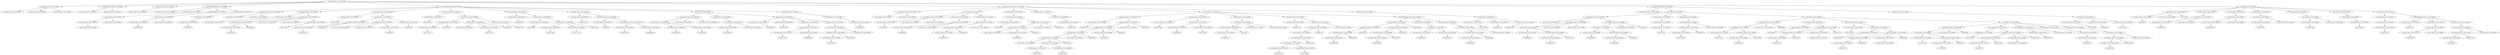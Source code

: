 strict digraph  {
<_ast.alias object at 0xa17b90bd0>;
<_ast.alias object at 0xa17b90b10>;
<_ast.alias object at 0xa17b90b50>;
<_ast.Import object at 0xa1b7d8a50>;
<_ast.alias object at 0xa17b90ad0>;
<_ast.alias object at 0xa17b90a10>;
<_ast.ImportFrom object at 0xa17b90a90>;
<_ast.alias object at 0xa17b90a50>;
<_ast.Import object at 0xa24c7b850>;
<_ast.arguments object at 0xa17b909d0>;
<_ast.Load object at 0x10295c1d0>;
<_ast.Name object at 0xa17b90890>;
<_ast.Str object at 0xa17b908d0>;
<_ast.Call object at 0xa17b90950>;
<_ast.Expr object at 0xa17b90910>;
<_ast.Name object at 0xa17b90790>;
Load9465809;
<_ast.Str object at 0xa17b907d0>;
<_ast.Call object at 0xa17b90850>;
<_ast.Expr object at 0xa17b90810>;
<_ast.Name object at 0xa17b90690>;
Load3080432;
<_ast.Call object at 0xa17b90750>;
<_ast.Expr object at 0xa17b90710>;
<_ast.FunctionDef object at 0xa17b90990>;
<_ast.arg object at 0xa17b90610>;
<_ast.arg object at 0xa17b90650>;
<_ast.arguments object at 0xa17b906d0>;
<_ast.Store object at 0x10295c290>;
<_ast.Name object at 0xa17b90510>;
<_ast.Name object at 0xa17b904d0>;
Load3441431;
<_ast.Attribute object at 0xa17b90490>;
Load4056948;
<_ast.Str object at 0xa17b90410>;
<_ast.Str object at 0xa17b90450>;
<_ast.Name object at 0xa17b90390>;
Load6759965;
<_ast.Call object at 0xa17b90550>;
<_ast.Assign object at 0xa17b905d0>;
<_ast.Name object at 0xa17b903d0>;
Store8748487;
<_ast.Name object at 0xa17b90290>;
Load3679025;
<_ast.Attribute object at 0xa17b90350>;
Load5941481;
<_ast.Str object at 0xa17b90210>;
<_ast.Add object at 0x10295cc90>;
<_ast.Name object at 0xa17b90250>;
Load264076;
<_ast.BinOp object at 0xa17b902d0>;
<_ast.Name object at 0xa1cd97cd0>;
Load3681558;
<_ast.Call object at 0xa17b90310>;
<_ast.Assign object at 0xa178e2290>;
<_ast.Name object at 0xa17b901d0>;
Store4451452;
<_ast.Name object at 0xa17b90090>;
Load1782323;
<_ast.Attribute object at 0xa17b90050>;
Load1840849;
<_ast.Str object at 0xa1b2ace50>;
<_ast.Name object at 0xa221fd610>;
Load3780172;
<_ast.BinOp object at 0xa32fb5e90>;
Add4296637;
<_ast.Name object at 0xa24af7710>;
Load4317610;
<_ast.Call object at 0xa17b900d0>;
<_ast.Assign object at 0xa17b90190>;
<_ast.Name object at 0xa1b2ba110>;
Store5483953;
<_ast.Name object at 0xa24b24050>;
Load7866308;
<_ast.Name object at 0xa1697eb10>;
Load9174635;
<_ast.Name object at 0xa24af6250>;
Load7777916;
<_ast.BinOp object at 0xa32fe0ed0>;
Add2136414;
<_ast.Call object at 0xa24b03050>;
<_ast.Assign object at 0xa1b2bac10>;
<_ast.Name object at 0xa24af2510>;
Store4113705;
<_ast.Name object at 0xa24af2390>;
Load886959;
<_ast.Name object at 0xa24af2810>;
Store5079240;
<_ast.Name object at 0xa24b04650>;
Load9384289;
<_ast.comprehension object at 0xa24af2750>;
<_ast.ListComp object at 0xa24af2050>;
<_ast.Assign object at 0xa24b2d150>;
<_ast.Name object at 0xa24b0b150>;
Load3204545;
<_ast.Name object at 0xa24b0bb90>;
Load5979653;
<_ast.Call object at 0xa24b0c450>;
<_ast.Eq object at 0x102961a90>;
<_ast.Num object at 0xa24b0b190>;
<_ast.Compare object at 0xa24b0c510>;
<_ast.Name object at 0xa24c7abd0>;
Load4689510;
<_ast.Str object at 0xa24c9a350>;
<_ast.Call object at 0xa24b22d50>;
<_ast.Expr object at 0xa32fc03d0>;
<_ast.Name object at 0xa1cdcb6d0>;
Store9636611;
<_ast.Name object at 0xa24b09310>;
Load5883599;
<_ast.Name object at 0xa17b94cd0>;
Load1122793;
<_ast.Name object at 0xa17b94850>;
Load6539461;
<_ast.Call object at 0xa17b94a10>;
<_ast.Expr object at 0xa17b942d0>;
<_ast.Name object at 0xa17b9c8d0>;
Load5207059;
<_ast.Attribute object at 0xa17b9c950>;
Load5250808;
<_ast.Num object at 0xa17b9c910>;
<_ast.Call object at 0xa19f05990>;
<_ast.Expr object at 0xa17b94a90>;
<_ast.For object at 0xa20d5b750>;
<_ast.If object at 0xa1b2cc2d0>;
<_ast.Name object at 0xa17b9c7d0>;
Load1828340;
<_ast.Call object at 0xa17b9c890>;
<_ast.Expr object at 0xa17b9c850>;
<_ast.FunctionDef object at 0xa175b4810>;
<_ast.arg object at 0xa17b9c790>;
<_ast.arg object at 0xa17b9c6d0>;
<_ast.arguments object at 0xa17b9c750>;
<_ast.Name object at 0xa17b9c690>;
Load4194385;
<_ast.Gt object at 0x102961d90>;
<_ast.Num object at 0xa17b9c5d0>;
<_ast.Compare object at 0xa17b9c650>;
<_ast.Name object at 0xa17b9c590>;
Load995934;
<_ast.Str object at 0xa17b9c4d0>;
<_ast.Call object at 0xa17b9c550>;
<_ast.Expr object at 0xa17b9c610>;
<_ast.Name object at 0xa17b9c3d0>;
Load4817919;
<_ast.Attribute object at 0xa17b9c490>;
Load3861395;
<_ast.Num object at 0xa17b9c410>;
<_ast.Call object at 0xa17b9c450>;
<_ast.Expr object at 0xa17b9c510>;
<_ast.If object at 0xa17b9c710>;
<_ast.Name object at 0xa17b9c2d0>;
Load5676924;
<_ast.Str object at 0xa17b9c290>;
<_ast.Name object at 0xa17b9c1d0>;
Load8656791;
<_ast.BinOp object at 0xa17b9c250>;
Add8952172;
<_ast.Str object at 0xa17b9c210>;
<_ast.BinOp object at 0xa17b9c310>;
Add3955793;
<_ast.Call object at 0xa17b9c390>;
<_ast.Expr object at 0xa17b9c350>;
<_ast.Name object at 0xa17b9c0d0>;
Load8976229;
<_ast.Call object at 0xa17b9c190>;
<_ast.Expr object at 0xa17b9c150>;
<_ast.Name object at 0xa17b9c090>;
Store8083701;
<_ast.Str object at 0xa17b9cb90>;
<_ast.Name object at 0xa17b9cc10>;
Load9796355;
<_ast.Name object at 0xa17b9cb50>;
Load9015388;
<_ast.Call object at 0xa17b9cad0>;
<_ast.BinOp object at 0xa17b9ca50>;
Add6005381;
<_ast.Str object at 0xa17b9cc90>;
<_ast.BinOp object at 0xa17b9cb10>;
Add5983415;
<_ast.Name object at 0xa17b9cbd0>;
Load7754579;
<_ast.BinOp object at 0xa17b9c050>;
Add326297;
<_ast.Str object at 0xa17b9cd10>;
<_ast.BinOp object at 0xa17b9ca90>;
Add3858741;
<_ast.Assign object at 0xa17b9ca10>;
<_ast.Name object at 0xa17b9cd90>;
Store3470904;
<_ast.Name object at 0xa17b9ce10>;
Load7369632;
<_ast.Name object at 0xa17b9cd50>;
Load7078208;
<_ast.Call object at 0xa17b9ccd0>;
<_ast.Assign object at 0xa17b9cc50>;
<_ast.Name object at 0xa17b9ce50>;
Load5542041;
<_ast.Attribute object at 0xa17b9cf10>;
Load414492;
<_ast.Str object at 0xa17b9cf90>;
<_ast.Str object at 0xa17b9ced0>;
<_ast.Call object at 0xa17b9cdd0>;
<_ast.Expr object at 0xa17b9ce90>;
<_ast.Name object at 0xa17b9cf50>;
Store6374051;
<_ast.Name object at 0xa17ba8150>;
Load1690645;
<_ast.Name object at 0xa17ba8090>;
Load1106820;
<_ast.Call object at 0xa17ba8050>;
<_ast.Attribute object at 0xa17ba80d0>;
Load8214476;
<_ast.Call object at 0xa17ba8b50>;
<_ast.Attribute object at 0xa17ba8b10>;
Load8651750;
<_ast.Str object at 0xa17ba81d0>;
<_ast.Call object at 0xa17ba8c10>;
<_ast.Assign object at 0xa17b9cfd0>;
<_ast.Name object at 0xa17ba8210>;
Load9826244;
<_ast.Attribute object at 0xa17ba82d0>;
Load8575430;
<_ast.Attribute object at 0xa17ba8190>;
Load1326184;
<_ast.Name object at 0xa17ba83d0>;
Load1939383;
<_ast.Attribute object at 0xa17ba8290>;
Load5367445;
<_ast.Attribute object at 0xa17ba8350>;
Load6532659;
<_ast.Tuple object at 0xa17ba8250>;
Load5064485;
<_ast.Name object at 0xa17ba8310>;
Load6946164;
<_ast.Name object at 0xa17ba8450>;
Load7833278;
<_ast.Call object at 0xa1b74df90>;
<_ast.Expr object at 0xa214fb810>;
<_ast.Name object at 0xa17ba8550>;
Load6063657;
<_ast.Attribute object at 0xa17ba8410>;
Load5568640;
<_ast.Num object at 0xa17ba8490>;
<_ast.Call object at 0xa17ba84d0>;
<_ast.Expr object at 0xa17ba8390>;
<_ast.ExceptHandler object at 0xa17ba8110>;
<_ast.Try object at 0xa17b9c110>;
<_ast.Name object at 0xa17ba85d0>;
Load1020558;
<_ast.Name object at 0xa17ba8510>;
Load9584133;
<_ast.Name object at 0xa17ba8650>;
Load9792435;
<_ast.Call object at 0xa19f07990>;
<_ast.Expr object at 0xa1cc9a490>;
<_ast.FunctionDef object at 0xa17b9c810>;
<_ast.arguments object at 0xa17ba86d0>;
<_ast.Or object at 0x10295cb50>;
<_ast.Name object at 0xa17ba8710>;
Load9944449;
<_ast.Name object at 0xa17ba8790>;
Load4301792;
<_ast.Attribute object at 0xa17ba8850>;
Load9711270;
<_ast.Call object at 0xa17ba87d0>;
<_ast.Lt object at 0x102961c10>;
<_ast.Num object at 0xa17ba88d0>;
<_ast.Compare object at 0xa17ba8690>;
<_ast.Name object at 0xa17ba8890>;
Load6986413;
<_ast.Name object at 0xa17ba8910>;
Load9603645;
<_ast.Attribute object at 0xa17ba89d0>;
Load6352275;
<_ast.Call object at 0xa17ba8950>;
<_ast.Num object at 0xa17ba8a50>;
<_ast.Compare object at 0xa17ba8810>;
Gt4244192;
<_ast.BoolOp object at 0xa17ba8750>;
<_ast.Name object at 0xa17ba8a10>;
Load8773374;
<_ast.Call object at 0xa17ba8990>;
<_ast.Expr object at 0xa17d88310>;
<_ast.Name object at 0xa17ba8d10>;
Load6775788;
<_ast.Attribute object at 0xa17ba8cd0>;
Load6928615;
<_ast.Num object at 0xa17ba8d50>;
<_ast.Call object at 0xa17ba8c90>;
<_ast.Expr object at 0xa17ba8c50>;
<_ast.Name object at 0xa17ba8e50>;
Load1231627;
<_ast.Name object at 0xa17ba8ed0>;
Load3499522;
<_ast.Attribute object at 0xa17ba8e90>;
Load7330866;
<_ast.Call object at 0xa17ba8e10>;
<_ast.Num object at 0xa17ba8f10>;
<_ast.Compare object at 0xa17ba8dd0>;
Eq8699643;
<_ast.Name object at 0xa17ba8f90>;
Store7063004;
<_ast.Name object at 0xa17ba4090>;
Load5232409;
<_ast.Attribute object at 0xa17ba4050>;
Load7315070;
<_ast.Num object at 0xa17ba4110>;
<_ast.Index object at 0xa17ba40d0>;
<_ast.Subscript object at 0xa17ba8fd0>;
Load3571764;
<_ast.Assign object at 0xa17ba8f50>;
<_ast.Name object at 0xa17ba4190>;
Store2523987;
<_ast.Name object at 0xa17ba4210>;
Load4524009;
<_ast.Name object at 0xa17ba42d0>;
Load5342852;
<_ast.Attribute object at 0xa17ba4290>;
Load6599532;
<_ast.Num object at 0xa17ba4350>;
<_ast.Index object at 0xa17ba4310>;
<_ast.Subscript object at 0xa17ba4250>;
Load6925089;
<_ast.Call object at 0xa17ba41d0>;
<_ast.Assign object at 0xa17ba4150>;
<_ast.Name object at 0xa17ba4450>;
Load7549123;
<_ast.Name object at 0xa17ba44d0>;
Load7749809;
<_ast.Attribute object at 0xa17ba4490>;
Load369758;
<_ast.Call object at 0xa17ba4410>;
<_ast.Num object at 0xa17ba4510>;
<_ast.Compare object at 0xa17ba43d0>;
Eq2616846;
<_ast.Name object at 0xa17ba4590>;
Store3734323;
<_ast.Name object at 0xa17ba4650>;
Load289782;
<_ast.Attribute object at 0xa17ba4610>;
Load5067465;
<_ast.Num object at 0xa17ba46d0>;
<_ast.Index object at 0xa17ba4690>;
<_ast.Subscript object at 0xa17ba45d0>;
Load6451730;
<_ast.Assign object at 0xa17ba4550>;
<_ast.Name object at 0xa17ba4750>;
Store5243160;
<_ast.Num object at 0xa17ba4790>;
<_ast.Assign object at 0xa17ba4710>;
<_ast.Name object at 0xa17ba4850>;
Load1828167;
<_ast.Call object at 0xa17ba4810>;
<_ast.Expr object at 0xa17ba47d0>;
<_ast.Name object at 0xa17ba4950>;
Load3618063;
<_ast.Attribute object at 0xa17ba4910>;
Load2325652;
<_ast.Num object at 0xa17ba4990>;
<_ast.Call object at 0xa17ba48d0>;
<_ast.Expr object at 0xa17ba4890>;
<_ast.If object at 0xa17ba4390>;
<_ast.If object at 0xa17ba8d90>;
<_ast.If object at 0xa17ba8610>;
<_ast.Name object at 0xa17ba4a50>;
Load3680251;
<_ast.Name object at 0xa17ba4a90>;
Load676743;
<_ast.Name object at 0xa17ba4ad0>;
Load7573431;
<_ast.Call object at 0xa17ba4a10>;
<_ast.Expr object at 0xa17ba49d0>;
<_ast.FunctionDef object at 0xa17ba8590>;
<_ast.Name object at 0xa17ba4b90>;
Load1099722;
<_ast.Str object at 0xa17ba4bd0>;
<_ast.Compare object at 0xa17ba4b50>;
Eq1123186;
<_ast.Name object at 0xa17ba4c90>;
Load8954156;
<_ast.Str object at 0xa17ba4cd0>;
<_ast.Call object at 0xa17ba4c50>;
<_ast.Expr object at 0xa17ba4c10>;
<_ast.Name object at 0xa17ba4d90>;
Load3257832;
<_ast.Str object at 0xa17ba4dd0>;
<_ast.Call object at 0xa17ba4d50>;
<_ast.Expr object at 0xa17ba4d10>;
<_ast.Name object at 0xa17ba4e90>;
Load170685;
<_ast.Str object at 0xa17ba4ed0>;
<_ast.Call object at 0xa17ba4e50>;
<_ast.Expr object at 0xa17ba4e10>;
<_ast.Name object at 0xa17ba4f90>;
Load6257402;
<_ast.Str object at 0xa17ba4fd0>;
<_ast.Call object at 0xa17ba4f50>;
<_ast.Expr object at 0xa17ba4f10>;
<_ast.Name object at 0xa17ba90d0>;
Load7054896;
<_ast.Call object at 0xa17ba9090>;
<_ast.Expr object at 0xa17ba9050>;
<_ast.Name object at 0xa17ba91d0>;
Load9144557;
<_ast.Call object at 0xa17ba9190>;
<_ast.Expr object at 0xa17ba9150>;
<_ast.Name object at 0xa17ba9250>;
Load173241;
<_ast.Name object at 0xa17ba9310>;
Load4976598;
<_ast.Str object at 0xa17ba9350>;
<_ast.Call object at 0xa17ba92d0>;
<_ast.Expr object at 0xa17ba9290>;
<_ast.Name object at 0xa17ba9450>;
Load7663107;
<_ast.Attribute object at 0xa17ba9410>;
Load7972323;
<_ast.Num object at 0xa17ba9490>;
<_ast.Call object at 0xa17ba93d0>;
<_ast.Expr object at 0xa17ba9390>;
<_ast.ExceptHandler object at 0xa17ba9210>;
<_ast.Try object at 0xa17ba9110>;
<_ast.If object at 0xa17ba4b10>;
<_ast.Module object at 0xa20d5a8d0>;
<_ast.Import object at 0xa1b7d8a50> -> <_ast.alias object at 0xa17b90bd0>;
<_ast.Import object at 0xa1b7d8a50> -> <_ast.alias object at 0xa17b90b10>;
<_ast.Import object at 0xa1b7d8a50> -> <_ast.alias object at 0xa17b90b50>;
<_ast.ImportFrom object at 0xa17b90a90> -> <_ast.alias object at 0xa17b90ad0>;
<_ast.ImportFrom object at 0xa17b90a90> -> <_ast.alias object at 0xa17b90a10>;
<_ast.Import object at 0xa24c7b850> -> <_ast.alias object at 0xa17b90a50>;
<_ast.Name object at 0xa17b90890> -> <_ast.Load object at 0x10295c1d0>;
<_ast.Call object at 0xa17b90950> -> <_ast.Name object at 0xa17b90890>;
<_ast.Call object at 0xa17b90950> -> <_ast.Str object at 0xa17b908d0>;
<_ast.Expr object at 0xa17b90910> -> <_ast.Call object at 0xa17b90950>;
<_ast.Name object at 0xa17b90790> -> Load9465809;
<_ast.Call object at 0xa17b90850> -> <_ast.Name object at 0xa17b90790>;
<_ast.Call object at 0xa17b90850> -> <_ast.Str object at 0xa17b907d0>;
<_ast.Expr object at 0xa17b90810> -> <_ast.Call object at 0xa17b90850>;
<_ast.Name object at 0xa17b90690> -> Load3080432;
<_ast.Call object at 0xa17b90750> -> <_ast.Name object at 0xa17b90690>;
<_ast.Expr object at 0xa17b90710> -> <_ast.Call object at 0xa17b90750>;
<_ast.FunctionDef object at 0xa17b90990> -> <_ast.arguments object at 0xa17b909d0>;
<_ast.FunctionDef object at 0xa17b90990> -> <_ast.Expr object at 0xa17b90910>;
<_ast.FunctionDef object at 0xa17b90990> -> <_ast.Expr object at 0xa17b90810>;
<_ast.FunctionDef object at 0xa17b90990> -> <_ast.Expr object at 0xa17b90710>;
<_ast.arguments object at 0xa17b906d0> -> <_ast.arg object at 0xa17b90610>;
<_ast.arguments object at 0xa17b906d0> -> <_ast.arg object at 0xa17b90650>;
<_ast.Name object at 0xa17b90510> -> <_ast.Store object at 0x10295c290>;
<_ast.Name object at 0xa17b904d0> -> Load3441431;
<_ast.Attribute object at 0xa17b90490> -> <_ast.Name object at 0xa17b904d0>;
<_ast.Attribute object at 0xa17b90490> -> Load4056948;
<_ast.Name object at 0xa17b90390> -> Load6759965;
<_ast.Call object at 0xa17b90550> -> <_ast.Attribute object at 0xa17b90490>;
<_ast.Call object at 0xa17b90550> -> <_ast.Str object at 0xa17b90410>;
<_ast.Call object at 0xa17b90550> -> <_ast.Str object at 0xa17b90450>;
<_ast.Call object at 0xa17b90550> -> <_ast.Name object at 0xa17b90390>;
<_ast.Assign object at 0xa17b905d0> -> <_ast.Name object at 0xa17b90510>;
<_ast.Assign object at 0xa17b905d0> -> <_ast.Call object at 0xa17b90550>;
<_ast.Name object at 0xa17b903d0> -> Store8748487;
<_ast.Name object at 0xa17b90290> -> Load3679025;
<_ast.Attribute object at 0xa17b90350> -> <_ast.Name object at 0xa17b90290>;
<_ast.Attribute object at 0xa17b90350> -> Load5941481;
<_ast.Name object at 0xa17b90250> -> Load264076;
<_ast.BinOp object at 0xa17b902d0> -> <_ast.Str object at 0xa17b90210>;
<_ast.BinOp object at 0xa17b902d0> -> <_ast.Add object at 0x10295cc90>;
<_ast.BinOp object at 0xa17b902d0> -> <_ast.Name object at 0xa17b90250>;
<_ast.Name object at 0xa1cd97cd0> -> Load3681558;
<_ast.Call object at 0xa17b90310> -> <_ast.Attribute object at 0xa17b90350>;
<_ast.Call object at 0xa17b90310> -> <_ast.BinOp object at 0xa17b902d0>;
<_ast.Call object at 0xa17b90310> -> <_ast.Name object at 0xa1cd97cd0>;
<_ast.Assign object at 0xa178e2290> -> <_ast.Name object at 0xa17b903d0>;
<_ast.Assign object at 0xa178e2290> -> <_ast.Call object at 0xa17b90310>;
<_ast.Name object at 0xa17b901d0> -> Store4451452;
<_ast.Name object at 0xa17b90090> -> Load1782323;
<_ast.Attribute object at 0xa17b90050> -> <_ast.Name object at 0xa17b90090>;
<_ast.Attribute object at 0xa17b90050> -> Load1840849;
<_ast.Name object at 0xa221fd610> -> Load3780172;
<_ast.BinOp object at 0xa32fb5e90> -> <_ast.Str object at 0xa1b2ace50>;
<_ast.BinOp object at 0xa32fb5e90> -> Add4296637;
<_ast.BinOp object at 0xa32fb5e90> -> <_ast.Name object at 0xa221fd610>;
<_ast.Name object at 0xa24af7710> -> Load4317610;
<_ast.Call object at 0xa17b900d0> -> <_ast.Attribute object at 0xa17b90050>;
<_ast.Call object at 0xa17b900d0> -> <_ast.BinOp object at 0xa32fb5e90>;
<_ast.Call object at 0xa17b900d0> -> <_ast.Name object at 0xa24af7710>;
<_ast.Assign object at 0xa17b90190> -> <_ast.Name object at 0xa17b901d0>;
<_ast.Assign object at 0xa17b90190> -> <_ast.Call object at 0xa17b900d0>;
<_ast.Name object at 0xa1b2ba110> -> Store5483953;
<_ast.Name object at 0xa24b24050> -> Load7866308;
<_ast.Name object at 0xa1697eb10> -> Load9174635;
<_ast.Name object at 0xa24af6250> -> Load7777916;
<_ast.BinOp object at 0xa32fe0ed0> -> <_ast.Name object at 0xa1697eb10>;
<_ast.BinOp object at 0xa32fe0ed0> -> Add2136414;
<_ast.BinOp object at 0xa32fe0ed0> -> <_ast.Name object at 0xa24af6250>;
<_ast.Call object at 0xa24b03050> -> <_ast.Name object at 0xa24b24050>;
<_ast.Call object at 0xa24b03050> -> <_ast.BinOp object at 0xa32fe0ed0>;
<_ast.Assign object at 0xa1b2bac10> -> <_ast.Name object at 0xa1b2ba110>;
<_ast.Assign object at 0xa1b2bac10> -> <_ast.Call object at 0xa24b03050>;
<_ast.Name object at 0xa24af2510> -> Store4113705;
<_ast.Name object at 0xa24af2390> -> Load886959;
<_ast.Name object at 0xa24af2810> -> Store5079240;
<_ast.Name object at 0xa24b04650> -> Load9384289;
<_ast.comprehension object at 0xa24af2750> -> <_ast.Name object at 0xa24af2810>;
<_ast.comprehension object at 0xa24af2750> -> <_ast.Name object at 0xa24b04650>;
<_ast.ListComp object at 0xa24af2050> -> <_ast.Name object at 0xa24af2390>;
<_ast.ListComp object at 0xa24af2050> -> <_ast.comprehension object at 0xa24af2750>;
<_ast.Assign object at 0xa24b2d150> -> <_ast.Name object at 0xa24af2510>;
<_ast.Assign object at 0xa24b2d150> -> <_ast.ListComp object at 0xa24af2050>;
<_ast.Name object at 0xa24b0b150> -> Load3204545;
<_ast.Name object at 0xa24b0bb90> -> Load5979653;
<_ast.Call object at 0xa24b0c450> -> <_ast.Name object at 0xa24b0b150>;
<_ast.Call object at 0xa24b0c450> -> <_ast.Name object at 0xa24b0bb90>;
<_ast.Compare object at 0xa24b0c510> -> <_ast.Call object at 0xa24b0c450>;
<_ast.Compare object at 0xa24b0c510> -> <_ast.Eq object at 0x102961a90>;
<_ast.Compare object at 0xa24b0c510> -> <_ast.Num object at 0xa24b0b190>;
<_ast.Name object at 0xa24c7abd0> -> Load4689510;
<_ast.Call object at 0xa24b22d50> -> <_ast.Name object at 0xa24c7abd0>;
<_ast.Call object at 0xa24b22d50> -> <_ast.Str object at 0xa24c9a350>;
<_ast.Expr object at 0xa32fc03d0> -> <_ast.Call object at 0xa24b22d50>;
<_ast.Name object at 0xa1cdcb6d0> -> Store9636611;
<_ast.Name object at 0xa24b09310> -> Load5883599;
<_ast.Name object at 0xa17b94cd0> -> Load1122793;
<_ast.Name object at 0xa17b94850> -> Load6539461;
<_ast.Call object at 0xa17b94a10> -> <_ast.Name object at 0xa17b94cd0>;
<_ast.Call object at 0xa17b94a10> -> <_ast.Name object at 0xa17b94850>;
<_ast.Expr object at 0xa17b942d0> -> <_ast.Call object at 0xa17b94a10>;
<_ast.Name object at 0xa17b9c8d0> -> Load5207059;
<_ast.Attribute object at 0xa17b9c950> -> <_ast.Name object at 0xa17b9c8d0>;
<_ast.Attribute object at 0xa17b9c950> -> Load5250808;
<_ast.Call object at 0xa19f05990> -> <_ast.Attribute object at 0xa17b9c950>;
<_ast.Call object at 0xa19f05990> -> <_ast.Num object at 0xa17b9c910>;
<_ast.Expr object at 0xa17b94a90> -> <_ast.Call object at 0xa19f05990>;
<_ast.For object at 0xa20d5b750> -> <_ast.Name object at 0xa1cdcb6d0>;
<_ast.For object at 0xa20d5b750> -> <_ast.Name object at 0xa24b09310>;
<_ast.For object at 0xa20d5b750> -> <_ast.Expr object at 0xa17b942d0>;
<_ast.For object at 0xa20d5b750> -> <_ast.Expr object at 0xa17b94a90>;
<_ast.If object at 0xa1b2cc2d0> -> <_ast.Compare object at 0xa24b0c510>;
<_ast.If object at 0xa1b2cc2d0> -> <_ast.Expr object at 0xa32fc03d0>;
<_ast.If object at 0xa1b2cc2d0> -> <_ast.For object at 0xa20d5b750>;
<_ast.Name object at 0xa17b9c7d0> -> Load1828340;
<_ast.Call object at 0xa17b9c890> -> <_ast.Name object at 0xa17b9c7d0>;
<_ast.Expr object at 0xa17b9c850> -> <_ast.Call object at 0xa17b9c890>;
<_ast.FunctionDef object at 0xa175b4810> -> <_ast.arguments object at 0xa17b906d0>;
<_ast.FunctionDef object at 0xa175b4810> -> <_ast.Assign object at 0xa17b905d0>;
<_ast.FunctionDef object at 0xa175b4810> -> <_ast.Assign object at 0xa178e2290>;
<_ast.FunctionDef object at 0xa175b4810> -> <_ast.Assign object at 0xa17b90190>;
<_ast.FunctionDef object at 0xa175b4810> -> <_ast.Assign object at 0xa1b2bac10>;
<_ast.FunctionDef object at 0xa175b4810> -> <_ast.Assign object at 0xa24b2d150>;
<_ast.FunctionDef object at 0xa175b4810> -> <_ast.If object at 0xa1b2cc2d0>;
<_ast.FunctionDef object at 0xa175b4810> -> <_ast.Expr object at 0xa17b9c850>;
<_ast.arguments object at 0xa17b9c750> -> <_ast.arg object at 0xa17b9c790>;
<_ast.arguments object at 0xa17b9c750> -> <_ast.arg object at 0xa17b9c6d0>;
<_ast.Name object at 0xa17b9c690> -> Load4194385;
<_ast.Compare object at 0xa17b9c650> -> <_ast.Name object at 0xa17b9c690>;
<_ast.Compare object at 0xa17b9c650> -> <_ast.Gt object at 0x102961d90>;
<_ast.Compare object at 0xa17b9c650> -> <_ast.Num object at 0xa17b9c5d0>;
<_ast.Name object at 0xa17b9c590> -> Load995934;
<_ast.Call object at 0xa17b9c550> -> <_ast.Name object at 0xa17b9c590>;
<_ast.Call object at 0xa17b9c550> -> <_ast.Str object at 0xa17b9c4d0>;
<_ast.Expr object at 0xa17b9c610> -> <_ast.Call object at 0xa17b9c550>;
<_ast.Name object at 0xa17b9c3d0> -> Load4817919;
<_ast.Attribute object at 0xa17b9c490> -> <_ast.Name object at 0xa17b9c3d0>;
<_ast.Attribute object at 0xa17b9c490> -> Load3861395;
<_ast.Call object at 0xa17b9c450> -> <_ast.Attribute object at 0xa17b9c490>;
<_ast.Call object at 0xa17b9c450> -> <_ast.Num object at 0xa17b9c410>;
<_ast.Expr object at 0xa17b9c510> -> <_ast.Call object at 0xa17b9c450>;
<_ast.If object at 0xa17b9c710> -> <_ast.Compare object at 0xa17b9c650>;
<_ast.If object at 0xa17b9c710> -> <_ast.Expr object at 0xa17b9c610>;
<_ast.If object at 0xa17b9c710> -> <_ast.Expr object at 0xa17b9c510>;
<_ast.Name object at 0xa17b9c2d0> -> Load5676924;
<_ast.Name object at 0xa17b9c1d0> -> Load8656791;
<_ast.BinOp object at 0xa17b9c250> -> <_ast.Str object at 0xa17b9c290>;
<_ast.BinOp object at 0xa17b9c250> -> Add8952172;
<_ast.BinOp object at 0xa17b9c250> -> <_ast.Name object at 0xa17b9c1d0>;
<_ast.BinOp object at 0xa17b9c310> -> <_ast.BinOp object at 0xa17b9c250>;
<_ast.BinOp object at 0xa17b9c310> -> Add3955793;
<_ast.BinOp object at 0xa17b9c310> -> <_ast.Str object at 0xa17b9c210>;
<_ast.Call object at 0xa17b9c390> -> <_ast.Name object at 0xa17b9c2d0>;
<_ast.Call object at 0xa17b9c390> -> <_ast.BinOp object at 0xa17b9c310>;
<_ast.Expr object at 0xa17b9c350> -> <_ast.Call object at 0xa17b9c390>;
<_ast.Name object at 0xa17b9c0d0> -> Load8976229;
<_ast.Call object at 0xa17b9c190> -> <_ast.Name object at 0xa17b9c0d0>;
<_ast.Expr object at 0xa17b9c150> -> <_ast.Call object at 0xa17b9c190>;
<_ast.Name object at 0xa17b9c090> -> Store8083701;
<_ast.Name object at 0xa17b9cc10> -> Load9796355;
<_ast.Name object at 0xa17b9cb50> -> Load9015388;
<_ast.Call object at 0xa17b9cad0> -> <_ast.Name object at 0xa17b9cc10>;
<_ast.Call object at 0xa17b9cad0> -> <_ast.Name object at 0xa17b9cb50>;
<_ast.BinOp object at 0xa17b9ca50> -> <_ast.Str object at 0xa17b9cb90>;
<_ast.BinOp object at 0xa17b9ca50> -> Add6005381;
<_ast.BinOp object at 0xa17b9ca50> -> <_ast.Call object at 0xa17b9cad0>;
<_ast.BinOp object at 0xa17b9cb10> -> <_ast.BinOp object at 0xa17b9ca50>;
<_ast.BinOp object at 0xa17b9cb10> -> Add5983415;
<_ast.BinOp object at 0xa17b9cb10> -> <_ast.Str object at 0xa17b9cc90>;
<_ast.Name object at 0xa17b9cbd0> -> Load7754579;
<_ast.BinOp object at 0xa17b9c050> -> <_ast.BinOp object at 0xa17b9cb10>;
<_ast.BinOp object at 0xa17b9c050> -> Add326297;
<_ast.BinOp object at 0xa17b9c050> -> <_ast.Name object at 0xa17b9cbd0>;
<_ast.BinOp object at 0xa17b9ca90> -> <_ast.BinOp object at 0xa17b9c050>;
<_ast.BinOp object at 0xa17b9ca90> -> Add3858741;
<_ast.BinOp object at 0xa17b9ca90> -> <_ast.Str object at 0xa17b9cd10>;
<_ast.Assign object at 0xa17b9ca10> -> <_ast.Name object at 0xa17b9c090>;
<_ast.Assign object at 0xa17b9ca10> -> <_ast.BinOp object at 0xa17b9ca90>;
<_ast.Name object at 0xa17b9cd90> -> Store3470904;
<_ast.Name object at 0xa17b9ce10> -> Load7369632;
<_ast.Name object at 0xa17b9cd50> -> Load7078208;
<_ast.Call object at 0xa17b9ccd0> -> <_ast.Name object at 0xa17b9ce10>;
<_ast.Call object at 0xa17b9ccd0> -> <_ast.Name object at 0xa17b9cd50>;
<_ast.Assign object at 0xa17b9cc50> -> <_ast.Name object at 0xa17b9cd90>;
<_ast.Assign object at 0xa17b9cc50> -> <_ast.Call object at 0xa17b9ccd0>;
<_ast.Name object at 0xa17b9ce50> -> Load5542041;
<_ast.Attribute object at 0xa17b9cf10> -> <_ast.Name object at 0xa17b9ce50>;
<_ast.Attribute object at 0xa17b9cf10> -> Load414492;
<_ast.Call object at 0xa17b9cdd0> -> <_ast.Attribute object at 0xa17b9cf10>;
<_ast.Call object at 0xa17b9cdd0> -> <_ast.Str object at 0xa17b9cf90>;
<_ast.Call object at 0xa17b9cdd0> -> <_ast.Str object at 0xa17b9ced0>;
<_ast.Expr object at 0xa17b9ce90> -> <_ast.Call object at 0xa17b9cdd0>;
<_ast.Name object at 0xa17b9cf50> -> Store6374051;
<_ast.Name object at 0xa17ba8150> -> Load1690645;
<_ast.Name object at 0xa17ba8090> -> Load1106820;
<_ast.Call object at 0xa17ba8050> -> <_ast.Name object at 0xa17ba8150>;
<_ast.Call object at 0xa17ba8050> -> <_ast.Name object at 0xa17ba8090>;
<_ast.Attribute object at 0xa17ba80d0> -> <_ast.Call object at 0xa17ba8050>;
<_ast.Attribute object at 0xa17ba80d0> -> Load8214476;
<_ast.Call object at 0xa17ba8b50> -> <_ast.Attribute object at 0xa17ba80d0>;
<_ast.Attribute object at 0xa17ba8b10> -> <_ast.Call object at 0xa17ba8b50>;
<_ast.Attribute object at 0xa17ba8b10> -> Load8651750;
<_ast.Call object at 0xa17ba8c10> -> <_ast.Attribute object at 0xa17ba8b10>;
<_ast.Call object at 0xa17ba8c10> -> <_ast.Str object at 0xa17ba81d0>;
<_ast.Assign object at 0xa17b9cfd0> -> <_ast.Name object at 0xa17b9cf50>;
<_ast.Assign object at 0xa17b9cfd0> -> <_ast.Call object at 0xa17ba8c10>;
<_ast.Name object at 0xa17ba8210> -> Load9826244;
<_ast.Attribute object at 0xa17ba82d0> -> <_ast.Name object at 0xa17ba8210>;
<_ast.Attribute object at 0xa17ba82d0> -> Load8575430;
<_ast.Attribute object at 0xa17ba8190> -> <_ast.Attribute object at 0xa17ba82d0>;
<_ast.Attribute object at 0xa17ba8190> -> Load1326184;
<_ast.Name object at 0xa17ba83d0> -> Load1939383;
<_ast.Attribute object at 0xa17ba8290> -> <_ast.Name object at 0xa17ba83d0>;
<_ast.Attribute object at 0xa17ba8290> -> Load5367445;
<_ast.Attribute object at 0xa17ba8350> -> <_ast.Attribute object at 0xa17ba8290>;
<_ast.Attribute object at 0xa17ba8350> -> Load6532659;
<_ast.Tuple object at 0xa17ba8250> -> <_ast.Attribute object at 0xa17ba8190>;
<_ast.Tuple object at 0xa17ba8250> -> <_ast.Attribute object at 0xa17ba8350>;
<_ast.Tuple object at 0xa17ba8250> -> Load5064485;
<_ast.Name object at 0xa17ba8310> -> Load6946164;
<_ast.Name object at 0xa17ba8450> -> Load7833278;
<_ast.Call object at 0xa1b74df90> -> <_ast.Name object at 0xa17ba8310>;
<_ast.Call object at 0xa1b74df90> -> <_ast.Name object at 0xa17ba8450>;
<_ast.Expr object at 0xa214fb810> -> <_ast.Call object at 0xa1b74df90>;
<_ast.Name object at 0xa17ba8550> -> Load6063657;
<_ast.Attribute object at 0xa17ba8410> -> <_ast.Name object at 0xa17ba8550>;
<_ast.Attribute object at 0xa17ba8410> -> Load5568640;
<_ast.Call object at 0xa17ba84d0> -> <_ast.Attribute object at 0xa17ba8410>;
<_ast.Call object at 0xa17ba84d0> -> <_ast.Num object at 0xa17ba8490>;
<_ast.Expr object at 0xa17ba8390> -> <_ast.Call object at 0xa17ba84d0>;
<_ast.ExceptHandler object at 0xa17ba8110> -> <_ast.Tuple object at 0xa17ba8250>;
<_ast.ExceptHandler object at 0xa17ba8110> -> <_ast.Expr object at 0xa214fb810>;
<_ast.ExceptHandler object at 0xa17ba8110> -> <_ast.Expr object at 0xa17ba8390>;
<_ast.Try object at 0xa17b9c110> -> <_ast.Assign object at 0xa17b9ca10>;
<_ast.Try object at 0xa17b9c110> -> <_ast.Assign object at 0xa17b9cc50>;
<_ast.Try object at 0xa17b9c110> -> <_ast.Expr object at 0xa17b9ce90>;
<_ast.Try object at 0xa17b9c110> -> <_ast.Assign object at 0xa17b9cfd0>;
<_ast.Try object at 0xa17b9c110> -> <_ast.ExceptHandler object at 0xa17ba8110>;
<_ast.Name object at 0xa17ba85d0> -> Load1020558;
<_ast.Name object at 0xa17ba8510> -> Load9584133;
<_ast.Name object at 0xa17ba8650> -> Load9792435;
<_ast.Call object at 0xa19f07990> -> <_ast.Name object at 0xa17ba85d0>;
<_ast.Call object at 0xa19f07990> -> <_ast.Name object at 0xa17ba8510>;
<_ast.Call object at 0xa19f07990> -> <_ast.Name object at 0xa17ba8650>;
<_ast.Expr object at 0xa1cc9a490> -> <_ast.Call object at 0xa19f07990>;
<_ast.FunctionDef object at 0xa17b9c810> -> <_ast.arguments object at 0xa17b9c750>;
<_ast.FunctionDef object at 0xa17b9c810> -> <_ast.If object at 0xa17b9c710>;
<_ast.FunctionDef object at 0xa17b9c810> -> <_ast.Expr object at 0xa17b9c350>;
<_ast.FunctionDef object at 0xa17b9c810> -> <_ast.Expr object at 0xa17b9c150>;
<_ast.FunctionDef object at 0xa17b9c810> -> <_ast.Try object at 0xa17b9c110>;
<_ast.FunctionDef object at 0xa17b9c810> -> <_ast.Expr object at 0xa1cc9a490>;
<_ast.Name object at 0xa17ba8710> -> Load9944449;
<_ast.Name object at 0xa17ba8790> -> Load4301792;
<_ast.Attribute object at 0xa17ba8850> -> <_ast.Name object at 0xa17ba8790>;
<_ast.Attribute object at 0xa17ba8850> -> Load9711270;
<_ast.Call object at 0xa17ba87d0> -> <_ast.Name object at 0xa17ba8710>;
<_ast.Call object at 0xa17ba87d0> -> <_ast.Attribute object at 0xa17ba8850>;
<_ast.Compare object at 0xa17ba8690> -> <_ast.Call object at 0xa17ba87d0>;
<_ast.Compare object at 0xa17ba8690> -> <_ast.Lt object at 0x102961c10>;
<_ast.Compare object at 0xa17ba8690> -> <_ast.Num object at 0xa17ba88d0>;
<_ast.Name object at 0xa17ba8890> -> Load6986413;
<_ast.Name object at 0xa17ba8910> -> Load9603645;
<_ast.Attribute object at 0xa17ba89d0> -> <_ast.Name object at 0xa17ba8910>;
<_ast.Attribute object at 0xa17ba89d0> -> Load6352275;
<_ast.Call object at 0xa17ba8950> -> <_ast.Name object at 0xa17ba8890>;
<_ast.Call object at 0xa17ba8950> -> <_ast.Attribute object at 0xa17ba89d0>;
<_ast.Compare object at 0xa17ba8810> -> <_ast.Call object at 0xa17ba8950>;
<_ast.Compare object at 0xa17ba8810> -> Gt4244192;
<_ast.Compare object at 0xa17ba8810> -> <_ast.Num object at 0xa17ba8a50>;
<_ast.BoolOp object at 0xa17ba8750> -> <_ast.Or object at 0x10295cb50>;
<_ast.BoolOp object at 0xa17ba8750> -> <_ast.Compare object at 0xa17ba8690>;
<_ast.BoolOp object at 0xa17ba8750> -> <_ast.Compare object at 0xa17ba8810>;
<_ast.Name object at 0xa17ba8a10> -> Load8773374;
<_ast.Call object at 0xa17ba8990> -> <_ast.Name object at 0xa17ba8a10>;
<_ast.Expr object at 0xa17d88310> -> <_ast.Call object at 0xa17ba8990>;
<_ast.Name object at 0xa17ba8d10> -> Load6775788;
<_ast.Attribute object at 0xa17ba8cd0> -> <_ast.Name object at 0xa17ba8d10>;
<_ast.Attribute object at 0xa17ba8cd0> -> Load6928615;
<_ast.Call object at 0xa17ba8c90> -> <_ast.Attribute object at 0xa17ba8cd0>;
<_ast.Call object at 0xa17ba8c90> -> <_ast.Num object at 0xa17ba8d50>;
<_ast.Expr object at 0xa17ba8c50> -> <_ast.Call object at 0xa17ba8c90>;
<_ast.Name object at 0xa17ba8e50> -> Load1231627;
<_ast.Name object at 0xa17ba8ed0> -> Load3499522;
<_ast.Attribute object at 0xa17ba8e90> -> <_ast.Name object at 0xa17ba8ed0>;
<_ast.Attribute object at 0xa17ba8e90> -> Load7330866;
<_ast.Call object at 0xa17ba8e10> -> <_ast.Name object at 0xa17ba8e50>;
<_ast.Call object at 0xa17ba8e10> -> <_ast.Attribute object at 0xa17ba8e90>;
<_ast.Compare object at 0xa17ba8dd0> -> <_ast.Call object at 0xa17ba8e10>;
<_ast.Compare object at 0xa17ba8dd0> -> Eq8699643;
<_ast.Compare object at 0xa17ba8dd0> -> <_ast.Num object at 0xa17ba8f10>;
<_ast.Name object at 0xa17ba8f90> -> Store7063004;
<_ast.Name object at 0xa17ba4090> -> Load5232409;
<_ast.Attribute object at 0xa17ba4050> -> <_ast.Name object at 0xa17ba4090>;
<_ast.Attribute object at 0xa17ba4050> -> Load7315070;
<_ast.Index object at 0xa17ba40d0> -> <_ast.Num object at 0xa17ba4110>;
<_ast.Subscript object at 0xa17ba8fd0> -> <_ast.Attribute object at 0xa17ba4050>;
<_ast.Subscript object at 0xa17ba8fd0> -> <_ast.Index object at 0xa17ba40d0>;
<_ast.Subscript object at 0xa17ba8fd0> -> Load3571764;
<_ast.Assign object at 0xa17ba8f50> -> <_ast.Name object at 0xa17ba8f90>;
<_ast.Assign object at 0xa17ba8f50> -> <_ast.Subscript object at 0xa17ba8fd0>;
<_ast.Name object at 0xa17ba4190> -> Store2523987;
<_ast.Name object at 0xa17ba4210> -> Load4524009;
<_ast.Name object at 0xa17ba42d0> -> Load5342852;
<_ast.Attribute object at 0xa17ba4290> -> <_ast.Name object at 0xa17ba42d0>;
<_ast.Attribute object at 0xa17ba4290> -> Load6599532;
<_ast.Index object at 0xa17ba4310> -> <_ast.Num object at 0xa17ba4350>;
<_ast.Subscript object at 0xa17ba4250> -> <_ast.Attribute object at 0xa17ba4290>;
<_ast.Subscript object at 0xa17ba4250> -> <_ast.Index object at 0xa17ba4310>;
<_ast.Subscript object at 0xa17ba4250> -> Load6925089;
<_ast.Call object at 0xa17ba41d0> -> <_ast.Name object at 0xa17ba4210>;
<_ast.Call object at 0xa17ba41d0> -> <_ast.Subscript object at 0xa17ba4250>;
<_ast.Assign object at 0xa17ba4150> -> <_ast.Name object at 0xa17ba4190>;
<_ast.Assign object at 0xa17ba4150> -> <_ast.Call object at 0xa17ba41d0>;
<_ast.Name object at 0xa17ba4450> -> Load7549123;
<_ast.Name object at 0xa17ba44d0> -> Load7749809;
<_ast.Attribute object at 0xa17ba4490> -> <_ast.Name object at 0xa17ba44d0>;
<_ast.Attribute object at 0xa17ba4490> -> Load369758;
<_ast.Call object at 0xa17ba4410> -> <_ast.Name object at 0xa17ba4450>;
<_ast.Call object at 0xa17ba4410> -> <_ast.Attribute object at 0xa17ba4490>;
<_ast.Compare object at 0xa17ba43d0> -> <_ast.Call object at 0xa17ba4410>;
<_ast.Compare object at 0xa17ba43d0> -> Eq2616846;
<_ast.Compare object at 0xa17ba43d0> -> <_ast.Num object at 0xa17ba4510>;
<_ast.Name object at 0xa17ba4590> -> Store3734323;
<_ast.Name object at 0xa17ba4650> -> Load289782;
<_ast.Attribute object at 0xa17ba4610> -> <_ast.Name object at 0xa17ba4650>;
<_ast.Attribute object at 0xa17ba4610> -> Load5067465;
<_ast.Index object at 0xa17ba4690> -> <_ast.Num object at 0xa17ba46d0>;
<_ast.Subscript object at 0xa17ba45d0> -> <_ast.Attribute object at 0xa17ba4610>;
<_ast.Subscript object at 0xa17ba45d0> -> <_ast.Index object at 0xa17ba4690>;
<_ast.Subscript object at 0xa17ba45d0> -> Load6451730;
<_ast.Assign object at 0xa17ba4550> -> <_ast.Name object at 0xa17ba4590>;
<_ast.Assign object at 0xa17ba4550> -> <_ast.Subscript object at 0xa17ba45d0>;
<_ast.Name object at 0xa17ba4750> -> Store5243160;
<_ast.Assign object at 0xa17ba4710> -> <_ast.Name object at 0xa17ba4750>;
<_ast.Assign object at 0xa17ba4710> -> <_ast.Num object at 0xa17ba4790>;
<_ast.Name object at 0xa17ba4850> -> Load1828167;
<_ast.Call object at 0xa17ba4810> -> <_ast.Name object at 0xa17ba4850>;
<_ast.Expr object at 0xa17ba47d0> -> <_ast.Call object at 0xa17ba4810>;
<_ast.Name object at 0xa17ba4950> -> Load3618063;
<_ast.Attribute object at 0xa17ba4910> -> <_ast.Name object at 0xa17ba4950>;
<_ast.Attribute object at 0xa17ba4910> -> Load2325652;
<_ast.Call object at 0xa17ba48d0> -> <_ast.Attribute object at 0xa17ba4910>;
<_ast.Call object at 0xa17ba48d0> -> <_ast.Num object at 0xa17ba4990>;
<_ast.Expr object at 0xa17ba4890> -> <_ast.Call object at 0xa17ba48d0>;
<_ast.If object at 0xa17ba4390> -> <_ast.Compare object at 0xa17ba43d0>;
<_ast.If object at 0xa17ba4390> -> <_ast.Assign object at 0xa17ba4550>;
<_ast.If object at 0xa17ba4390> -> <_ast.Assign object at 0xa17ba4710>;
<_ast.If object at 0xa17ba4390> -> <_ast.Expr object at 0xa17ba47d0>;
<_ast.If object at 0xa17ba4390> -> <_ast.Expr object at 0xa17ba4890>;
<_ast.If object at 0xa17ba8d90> -> <_ast.Compare object at 0xa17ba8dd0>;
<_ast.If object at 0xa17ba8d90> -> <_ast.Assign object at 0xa17ba8f50>;
<_ast.If object at 0xa17ba8d90> -> <_ast.Assign object at 0xa17ba4150>;
<_ast.If object at 0xa17ba8d90> -> <_ast.If object at 0xa17ba4390>;
<_ast.If object at 0xa17ba8610> -> <_ast.BoolOp object at 0xa17ba8750>;
<_ast.If object at 0xa17ba8610> -> <_ast.Expr object at 0xa17d88310>;
<_ast.If object at 0xa17ba8610> -> <_ast.Expr object at 0xa17ba8c50>;
<_ast.If object at 0xa17ba8610> -> <_ast.If object at 0xa17ba8d90>;
<_ast.Name object at 0xa17ba4a50> -> Load3680251;
<_ast.Name object at 0xa17ba4a90> -> Load676743;
<_ast.Name object at 0xa17ba4ad0> -> Load7573431;
<_ast.Call object at 0xa17ba4a10> -> <_ast.Name object at 0xa17ba4a50>;
<_ast.Call object at 0xa17ba4a10> -> <_ast.Name object at 0xa17ba4a90>;
<_ast.Call object at 0xa17ba4a10> -> <_ast.Name object at 0xa17ba4ad0>;
<_ast.Expr object at 0xa17ba49d0> -> <_ast.Call object at 0xa17ba4a10>;
<_ast.FunctionDef object at 0xa17ba8590> -> <_ast.arguments object at 0xa17ba86d0>;
<_ast.FunctionDef object at 0xa17ba8590> -> <_ast.If object at 0xa17ba8610>;
<_ast.FunctionDef object at 0xa17ba8590> -> <_ast.Expr object at 0xa17ba49d0>;
<_ast.Name object at 0xa17ba4b90> -> Load1099722;
<_ast.Compare object at 0xa17ba4b50> -> <_ast.Name object at 0xa17ba4b90>;
<_ast.Compare object at 0xa17ba4b50> -> Eq1123186;
<_ast.Compare object at 0xa17ba4b50> -> <_ast.Str object at 0xa17ba4bd0>;
<_ast.Name object at 0xa17ba4c90> -> Load8954156;
<_ast.Call object at 0xa17ba4c50> -> <_ast.Name object at 0xa17ba4c90>;
<_ast.Call object at 0xa17ba4c50> -> <_ast.Str object at 0xa17ba4cd0>;
<_ast.Expr object at 0xa17ba4c10> -> <_ast.Call object at 0xa17ba4c50>;
<_ast.Name object at 0xa17ba4d90> -> Load3257832;
<_ast.Call object at 0xa17ba4d50> -> <_ast.Name object at 0xa17ba4d90>;
<_ast.Call object at 0xa17ba4d50> -> <_ast.Str object at 0xa17ba4dd0>;
<_ast.Expr object at 0xa17ba4d10> -> <_ast.Call object at 0xa17ba4d50>;
<_ast.Name object at 0xa17ba4e90> -> Load170685;
<_ast.Call object at 0xa17ba4e50> -> <_ast.Name object at 0xa17ba4e90>;
<_ast.Call object at 0xa17ba4e50> -> <_ast.Str object at 0xa17ba4ed0>;
<_ast.Expr object at 0xa17ba4e10> -> <_ast.Call object at 0xa17ba4e50>;
<_ast.Name object at 0xa17ba4f90> -> Load6257402;
<_ast.Call object at 0xa17ba4f50> -> <_ast.Name object at 0xa17ba4f90>;
<_ast.Call object at 0xa17ba4f50> -> <_ast.Str object at 0xa17ba4fd0>;
<_ast.Expr object at 0xa17ba4f10> -> <_ast.Call object at 0xa17ba4f50>;
<_ast.Name object at 0xa17ba90d0> -> Load7054896;
<_ast.Call object at 0xa17ba9090> -> <_ast.Name object at 0xa17ba90d0>;
<_ast.Expr object at 0xa17ba9050> -> <_ast.Call object at 0xa17ba9090>;
<_ast.Name object at 0xa17ba91d0> -> Load9144557;
<_ast.Call object at 0xa17ba9190> -> <_ast.Name object at 0xa17ba91d0>;
<_ast.Expr object at 0xa17ba9150> -> <_ast.Call object at 0xa17ba9190>;
<_ast.Name object at 0xa17ba9250> -> Load173241;
<_ast.Name object at 0xa17ba9310> -> Load4976598;
<_ast.Call object at 0xa17ba92d0> -> <_ast.Name object at 0xa17ba9310>;
<_ast.Call object at 0xa17ba92d0> -> <_ast.Str object at 0xa17ba9350>;
<_ast.Expr object at 0xa17ba9290> -> <_ast.Call object at 0xa17ba92d0>;
<_ast.Name object at 0xa17ba9450> -> Load7663107;
<_ast.Attribute object at 0xa17ba9410> -> <_ast.Name object at 0xa17ba9450>;
<_ast.Attribute object at 0xa17ba9410> -> Load7972323;
<_ast.Call object at 0xa17ba93d0> -> <_ast.Attribute object at 0xa17ba9410>;
<_ast.Call object at 0xa17ba93d0> -> <_ast.Num object at 0xa17ba9490>;
<_ast.Expr object at 0xa17ba9390> -> <_ast.Call object at 0xa17ba93d0>;
<_ast.ExceptHandler object at 0xa17ba9210> -> <_ast.Name object at 0xa17ba9250>;
<_ast.ExceptHandler object at 0xa17ba9210> -> <_ast.Expr object at 0xa17ba9290>;
<_ast.ExceptHandler object at 0xa17ba9210> -> <_ast.Expr object at 0xa17ba9390>;
<_ast.Try object at 0xa17ba9110> -> <_ast.Expr object at 0xa17ba9150>;
<_ast.Try object at 0xa17ba9110> -> <_ast.ExceptHandler object at 0xa17ba9210>;
<_ast.If object at 0xa17ba4b10> -> <_ast.Compare object at 0xa17ba4b50>;
<_ast.If object at 0xa17ba4b10> -> <_ast.Expr object at 0xa17ba4c10>;
<_ast.If object at 0xa17ba4b10> -> <_ast.Expr object at 0xa17ba4d10>;
<_ast.If object at 0xa17ba4b10> -> <_ast.Expr object at 0xa17ba4e10>;
<_ast.If object at 0xa17ba4b10> -> <_ast.Expr object at 0xa17ba4f10>;
<_ast.If object at 0xa17ba4b10> -> <_ast.Expr object at 0xa17ba9050>;
<_ast.If object at 0xa17ba4b10> -> <_ast.Try object at 0xa17ba9110>;
<_ast.Module object at 0xa20d5a8d0> -> <_ast.Import object at 0xa1b7d8a50>;
<_ast.Module object at 0xa20d5a8d0> -> <_ast.ImportFrom object at 0xa17b90a90>;
<_ast.Module object at 0xa20d5a8d0> -> <_ast.Import object at 0xa24c7b850>;
<_ast.Module object at 0xa20d5a8d0> -> <_ast.FunctionDef object at 0xa17b90990>;
<_ast.Module object at 0xa20d5a8d0> -> <_ast.FunctionDef object at 0xa175b4810>;
<_ast.Module object at 0xa20d5a8d0> -> <_ast.FunctionDef object at 0xa17b9c810>;
<_ast.Module object at 0xa20d5a8d0> -> <_ast.FunctionDef object at 0xa17ba8590>;
<_ast.Module object at 0xa20d5a8d0> -> <_ast.If object at 0xa17ba4b10>;
}
